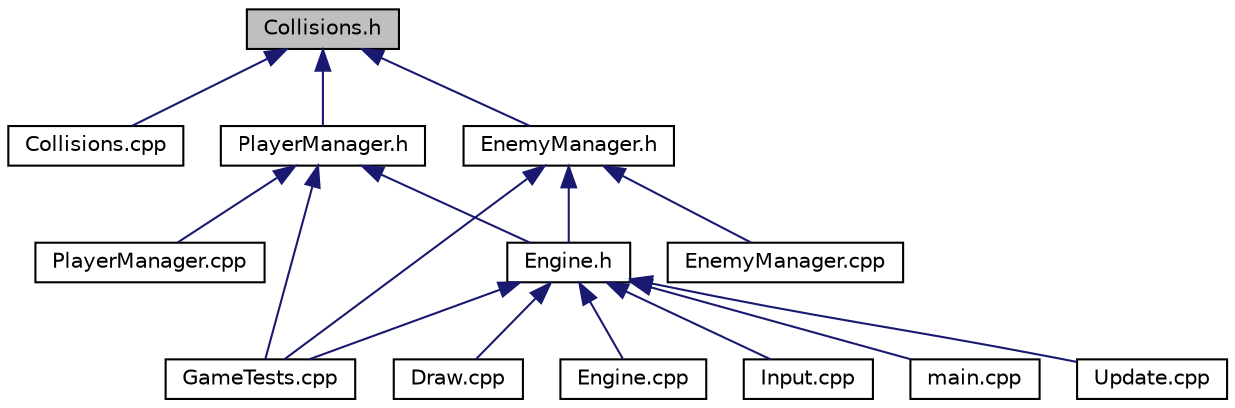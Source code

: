 digraph "Collisions.h"
{
  edge [fontname="Helvetica",fontsize="10",labelfontname="Helvetica",labelfontsize="10"];
  node [fontname="Helvetica",fontsize="10",shape=record];
  Node14 [label="Collisions.h",height=0.2,width=0.4,color="black", fillcolor="grey75", style="filled", fontcolor="black"];
  Node14 -> Node15 [dir="back",color="midnightblue",fontsize="10",style="solid",fontname="Helvetica"];
  Node15 [label="Collisions.cpp",height=0.2,width=0.4,color="black", fillcolor="white", style="filled",URL="$_collisions_8cpp.html"];
  Node14 -> Node16 [dir="back",color="midnightblue",fontsize="10",style="solid",fontname="Helvetica"];
  Node16 [label="PlayerManager.h",height=0.2,width=0.4,color="black", fillcolor="white", style="filled",URL="$_player_manager_8h.html",tooltip="The playermanager will maintain all updates and events to the player, such as player input..."];
  Node16 -> Node17 [dir="back",color="midnightblue",fontsize="10",style="solid",fontname="Helvetica"];
  Node17 [label="Engine.h",height=0.2,width=0.4,color="black", fillcolor="white", style="filled",URL="$_engine_8h.html",tooltip="The engine is an instance of the game itself. The engine is the interface to the player, with the play window and player input. "];
  Node17 -> Node18 [dir="back",color="midnightblue",fontsize="10",style="solid",fontname="Helvetica"];
  Node18 [label="Draw.cpp",height=0.2,width=0.4,color="black", fillcolor="white", style="filled",URL="$_draw_8cpp.html"];
  Node17 -> Node19 [dir="back",color="midnightblue",fontsize="10",style="solid",fontname="Helvetica"];
  Node19 [label="Engine.cpp",height=0.2,width=0.4,color="black", fillcolor="white", style="filled",URL="$_engine_8cpp.html"];
  Node17 -> Node20 [dir="back",color="midnightblue",fontsize="10",style="solid",fontname="Helvetica"];
  Node20 [label="GameTests.cpp",height=0.2,width=0.4,color="black", fillcolor="white", style="filled",URL="$_game_tests_8cpp.html"];
  Node17 -> Node21 [dir="back",color="midnightblue",fontsize="10",style="solid",fontname="Helvetica"];
  Node21 [label="Input.cpp",height=0.2,width=0.4,color="black", fillcolor="white", style="filled",URL="$_input_8cpp.html"];
  Node17 -> Node22 [dir="back",color="midnightblue",fontsize="10",style="solid",fontname="Helvetica"];
  Node22 [label="main.cpp",height=0.2,width=0.4,color="black", fillcolor="white", style="filled",URL="$main_8cpp.html"];
  Node17 -> Node23 [dir="back",color="midnightblue",fontsize="10",style="solid",fontname="Helvetica"];
  Node23 [label="Update.cpp",height=0.2,width=0.4,color="black", fillcolor="white", style="filled",URL="$_update_8cpp.html"];
  Node16 -> Node20 [dir="back",color="midnightblue",fontsize="10",style="solid",fontname="Helvetica"];
  Node16 -> Node24 [dir="back",color="midnightblue",fontsize="10",style="solid",fontname="Helvetica"];
  Node24 [label="PlayerManager.cpp",height=0.2,width=0.4,color="black", fillcolor="white", style="filled",URL="$_player_manager_8cpp.html"];
  Node14 -> Node25 [dir="back",color="midnightblue",fontsize="10",style="solid",fontname="Helvetica"];
  Node25 [label="EnemyManager.h",height=0.2,width=0.4,color="black", fillcolor="white", style="filled",URL="$_enemy_manager_8h.html",tooltip="Manager class for an enemy. This class will maintain the amount of enemies in the game..."];
  Node25 -> Node17 [dir="back",color="midnightblue",fontsize="10",style="solid",fontname="Helvetica"];
  Node25 -> Node26 [dir="back",color="midnightblue",fontsize="10",style="solid",fontname="Helvetica"];
  Node26 [label="EnemyManager.cpp",height=0.2,width=0.4,color="black", fillcolor="white", style="filled",URL="$_enemy_manager_8cpp.html"];
  Node25 -> Node20 [dir="back",color="midnightblue",fontsize="10",style="solid",fontname="Helvetica"];
}
